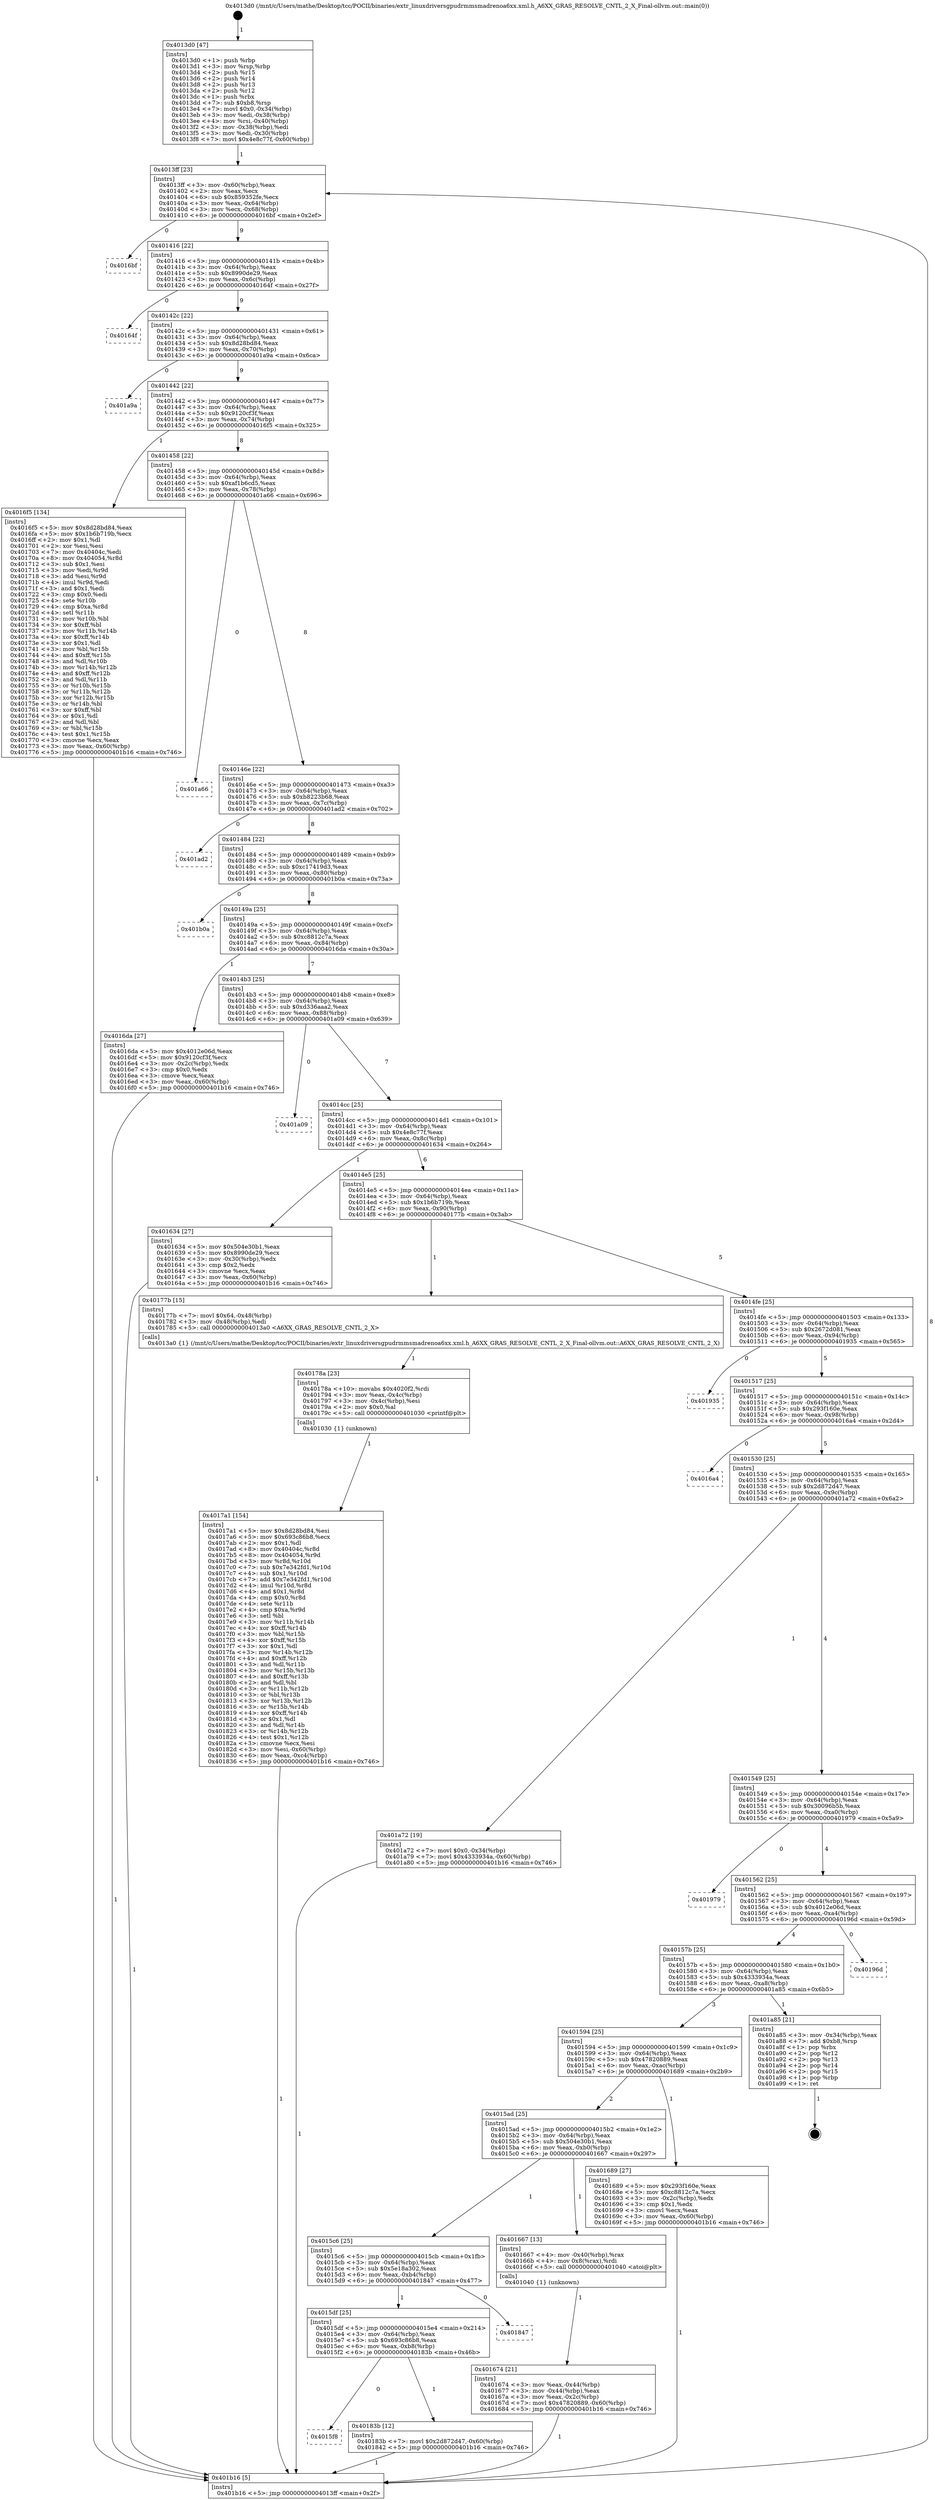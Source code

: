 digraph "0x4013d0" {
  label = "0x4013d0 (/mnt/c/Users/mathe/Desktop/tcc/POCII/binaries/extr_linuxdriversgpudrmmsmadrenoa6xx.xml.h_A6XX_GRAS_RESOLVE_CNTL_2_X_Final-ollvm.out::main(0))"
  labelloc = "t"
  node[shape=record]

  Entry [label="",width=0.3,height=0.3,shape=circle,fillcolor=black,style=filled]
  "0x4013ff" [label="{
     0x4013ff [23]\l
     | [instrs]\l
     &nbsp;&nbsp;0x4013ff \<+3\>: mov -0x60(%rbp),%eax\l
     &nbsp;&nbsp;0x401402 \<+2\>: mov %eax,%ecx\l
     &nbsp;&nbsp;0x401404 \<+6\>: sub $0x859352fe,%ecx\l
     &nbsp;&nbsp;0x40140a \<+3\>: mov %eax,-0x64(%rbp)\l
     &nbsp;&nbsp;0x40140d \<+3\>: mov %ecx,-0x68(%rbp)\l
     &nbsp;&nbsp;0x401410 \<+6\>: je 00000000004016bf \<main+0x2ef\>\l
  }"]
  "0x4016bf" [label="{
     0x4016bf\l
  }", style=dashed]
  "0x401416" [label="{
     0x401416 [22]\l
     | [instrs]\l
     &nbsp;&nbsp;0x401416 \<+5\>: jmp 000000000040141b \<main+0x4b\>\l
     &nbsp;&nbsp;0x40141b \<+3\>: mov -0x64(%rbp),%eax\l
     &nbsp;&nbsp;0x40141e \<+5\>: sub $0x8990de29,%eax\l
     &nbsp;&nbsp;0x401423 \<+3\>: mov %eax,-0x6c(%rbp)\l
     &nbsp;&nbsp;0x401426 \<+6\>: je 000000000040164f \<main+0x27f\>\l
  }"]
  Exit [label="",width=0.3,height=0.3,shape=circle,fillcolor=black,style=filled,peripheries=2]
  "0x40164f" [label="{
     0x40164f\l
  }", style=dashed]
  "0x40142c" [label="{
     0x40142c [22]\l
     | [instrs]\l
     &nbsp;&nbsp;0x40142c \<+5\>: jmp 0000000000401431 \<main+0x61\>\l
     &nbsp;&nbsp;0x401431 \<+3\>: mov -0x64(%rbp),%eax\l
     &nbsp;&nbsp;0x401434 \<+5\>: sub $0x8d28bd84,%eax\l
     &nbsp;&nbsp;0x401439 \<+3\>: mov %eax,-0x70(%rbp)\l
     &nbsp;&nbsp;0x40143c \<+6\>: je 0000000000401a9a \<main+0x6ca\>\l
  }"]
  "0x4015f8" [label="{
     0x4015f8\l
  }", style=dashed]
  "0x401a9a" [label="{
     0x401a9a\l
  }", style=dashed]
  "0x401442" [label="{
     0x401442 [22]\l
     | [instrs]\l
     &nbsp;&nbsp;0x401442 \<+5\>: jmp 0000000000401447 \<main+0x77\>\l
     &nbsp;&nbsp;0x401447 \<+3\>: mov -0x64(%rbp),%eax\l
     &nbsp;&nbsp;0x40144a \<+5\>: sub $0x9120cf3f,%eax\l
     &nbsp;&nbsp;0x40144f \<+3\>: mov %eax,-0x74(%rbp)\l
     &nbsp;&nbsp;0x401452 \<+6\>: je 00000000004016f5 \<main+0x325\>\l
  }"]
  "0x40183b" [label="{
     0x40183b [12]\l
     | [instrs]\l
     &nbsp;&nbsp;0x40183b \<+7\>: movl $0x2d872d47,-0x60(%rbp)\l
     &nbsp;&nbsp;0x401842 \<+5\>: jmp 0000000000401b16 \<main+0x746\>\l
  }"]
  "0x4016f5" [label="{
     0x4016f5 [134]\l
     | [instrs]\l
     &nbsp;&nbsp;0x4016f5 \<+5\>: mov $0x8d28bd84,%eax\l
     &nbsp;&nbsp;0x4016fa \<+5\>: mov $0x1b6b719b,%ecx\l
     &nbsp;&nbsp;0x4016ff \<+2\>: mov $0x1,%dl\l
     &nbsp;&nbsp;0x401701 \<+2\>: xor %esi,%esi\l
     &nbsp;&nbsp;0x401703 \<+7\>: mov 0x40404c,%edi\l
     &nbsp;&nbsp;0x40170a \<+8\>: mov 0x404054,%r8d\l
     &nbsp;&nbsp;0x401712 \<+3\>: sub $0x1,%esi\l
     &nbsp;&nbsp;0x401715 \<+3\>: mov %edi,%r9d\l
     &nbsp;&nbsp;0x401718 \<+3\>: add %esi,%r9d\l
     &nbsp;&nbsp;0x40171b \<+4\>: imul %r9d,%edi\l
     &nbsp;&nbsp;0x40171f \<+3\>: and $0x1,%edi\l
     &nbsp;&nbsp;0x401722 \<+3\>: cmp $0x0,%edi\l
     &nbsp;&nbsp;0x401725 \<+4\>: sete %r10b\l
     &nbsp;&nbsp;0x401729 \<+4\>: cmp $0xa,%r8d\l
     &nbsp;&nbsp;0x40172d \<+4\>: setl %r11b\l
     &nbsp;&nbsp;0x401731 \<+3\>: mov %r10b,%bl\l
     &nbsp;&nbsp;0x401734 \<+3\>: xor $0xff,%bl\l
     &nbsp;&nbsp;0x401737 \<+3\>: mov %r11b,%r14b\l
     &nbsp;&nbsp;0x40173a \<+4\>: xor $0xff,%r14b\l
     &nbsp;&nbsp;0x40173e \<+3\>: xor $0x1,%dl\l
     &nbsp;&nbsp;0x401741 \<+3\>: mov %bl,%r15b\l
     &nbsp;&nbsp;0x401744 \<+4\>: and $0xff,%r15b\l
     &nbsp;&nbsp;0x401748 \<+3\>: and %dl,%r10b\l
     &nbsp;&nbsp;0x40174b \<+3\>: mov %r14b,%r12b\l
     &nbsp;&nbsp;0x40174e \<+4\>: and $0xff,%r12b\l
     &nbsp;&nbsp;0x401752 \<+3\>: and %dl,%r11b\l
     &nbsp;&nbsp;0x401755 \<+3\>: or %r10b,%r15b\l
     &nbsp;&nbsp;0x401758 \<+3\>: or %r11b,%r12b\l
     &nbsp;&nbsp;0x40175b \<+3\>: xor %r12b,%r15b\l
     &nbsp;&nbsp;0x40175e \<+3\>: or %r14b,%bl\l
     &nbsp;&nbsp;0x401761 \<+3\>: xor $0xff,%bl\l
     &nbsp;&nbsp;0x401764 \<+3\>: or $0x1,%dl\l
     &nbsp;&nbsp;0x401767 \<+2\>: and %dl,%bl\l
     &nbsp;&nbsp;0x401769 \<+3\>: or %bl,%r15b\l
     &nbsp;&nbsp;0x40176c \<+4\>: test $0x1,%r15b\l
     &nbsp;&nbsp;0x401770 \<+3\>: cmovne %ecx,%eax\l
     &nbsp;&nbsp;0x401773 \<+3\>: mov %eax,-0x60(%rbp)\l
     &nbsp;&nbsp;0x401776 \<+5\>: jmp 0000000000401b16 \<main+0x746\>\l
  }"]
  "0x401458" [label="{
     0x401458 [22]\l
     | [instrs]\l
     &nbsp;&nbsp;0x401458 \<+5\>: jmp 000000000040145d \<main+0x8d\>\l
     &nbsp;&nbsp;0x40145d \<+3\>: mov -0x64(%rbp),%eax\l
     &nbsp;&nbsp;0x401460 \<+5\>: sub $0xaf1b6cd5,%eax\l
     &nbsp;&nbsp;0x401465 \<+3\>: mov %eax,-0x78(%rbp)\l
     &nbsp;&nbsp;0x401468 \<+6\>: je 0000000000401a66 \<main+0x696\>\l
  }"]
  "0x4015df" [label="{
     0x4015df [25]\l
     | [instrs]\l
     &nbsp;&nbsp;0x4015df \<+5\>: jmp 00000000004015e4 \<main+0x214\>\l
     &nbsp;&nbsp;0x4015e4 \<+3\>: mov -0x64(%rbp),%eax\l
     &nbsp;&nbsp;0x4015e7 \<+5\>: sub $0x693c86b8,%eax\l
     &nbsp;&nbsp;0x4015ec \<+6\>: mov %eax,-0xb8(%rbp)\l
     &nbsp;&nbsp;0x4015f2 \<+6\>: je 000000000040183b \<main+0x46b\>\l
  }"]
  "0x401a66" [label="{
     0x401a66\l
  }", style=dashed]
  "0x40146e" [label="{
     0x40146e [22]\l
     | [instrs]\l
     &nbsp;&nbsp;0x40146e \<+5\>: jmp 0000000000401473 \<main+0xa3\>\l
     &nbsp;&nbsp;0x401473 \<+3\>: mov -0x64(%rbp),%eax\l
     &nbsp;&nbsp;0x401476 \<+5\>: sub $0xb8223b68,%eax\l
     &nbsp;&nbsp;0x40147b \<+3\>: mov %eax,-0x7c(%rbp)\l
     &nbsp;&nbsp;0x40147e \<+6\>: je 0000000000401ad2 \<main+0x702\>\l
  }"]
  "0x401847" [label="{
     0x401847\l
  }", style=dashed]
  "0x401ad2" [label="{
     0x401ad2\l
  }", style=dashed]
  "0x401484" [label="{
     0x401484 [22]\l
     | [instrs]\l
     &nbsp;&nbsp;0x401484 \<+5\>: jmp 0000000000401489 \<main+0xb9\>\l
     &nbsp;&nbsp;0x401489 \<+3\>: mov -0x64(%rbp),%eax\l
     &nbsp;&nbsp;0x40148c \<+5\>: sub $0xc17419d3,%eax\l
     &nbsp;&nbsp;0x401491 \<+3\>: mov %eax,-0x80(%rbp)\l
     &nbsp;&nbsp;0x401494 \<+6\>: je 0000000000401b0a \<main+0x73a\>\l
  }"]
  "0x4017a1" [label="{
     0x4017a1 [154]\l
     | [instrs]\l
     &nbsp;&nbsp;0x4017a1 \<+5\>: mov $0x8d28bd84,%esi\l
     &nbsp;&nbsp;0x4017a6 \<+5\>: mov $0x693c86b8,%ecx\l
     &nbsp;&nbsp;0x4017ab \<+2\>: mov $0x1,%dl\l
     &nbsp;&nbsp;0x4017ad \<+8\>: mov 0x40404c,%r8d\l
     &nbsp;&nbsp;0x4017b5 \<+8\>: mov 0x404054,%r9d\l
     &nbsp;&nbsp;0x4017bd \<+3\>: mov %r8d,%r10d\l
     &nbsp;&nbsp;0x4017c0 \<+7\>: sub $0x7e342fd1,%r10d\l
     &nbsp;&nbsp;0x4017c7 \<+4\>: sub $0x1,%r10d\l
     &nbsp;&nbsp;0x4017cb \<+7\>: add $0x7e342fd1,%r10d\l
     &nbsp;&nbsp;0x4017d2 \<+4\>: imul %r10d,%r8d\l
     &nbsp;&nbsp;0x4017d6 \<+4\>: and $0x1,%r8d\l
     &nbsp;&nbsp;0x4017da \<+4\>: cmp $0x0,%r8d\l
     &nbsp;&nbsp;0x4017de \<+4\>: sete %r11b\l
     &nbsp;&nbsp;0x4017e2 \<+4\>: cmp $0xa,%r9d\l
     &nbsp;&nbsp;0x4017e6 \<+3\>: setl %bl\l
     &nbsp;&nbsp;0x4017e9 \<+3\>: mov %r11b,%r14b\l
     &nbsp;&nbsp;0x4017ec \<+4\>: xor $0xff,%r14b\l
     &nbsp;&nbsp;0x4017f0 \<+3\>: mov %bl,%r15b\l
     &nbsp;&nbsp;0x4017f3 \<+4\>: xor $0xff,%r15b\l
     &nbsp;&nbsp;0x4017f7 \<+3\>: xor $0x1,%dl\l
     &nbsp;&nbsp;0x4017fa \<+3\>: mov %r14b,%r12b\l
     &nbsp;&nbsp;0x4017fd \<+4\>: and $0xff,%r12b\l
     &nbsp;&nbsp;0x401801 \<+3\>: and %dl,%r11b\l
     &nbsp;&nbsp;0x401804 \<+3\>: mov %r15b,%r13b\l
     &nbsp;&nbsp;0x401807 \<+4\>: and $0xff,%r13b\l
     &nbsp;&nbsp;0x40180b \<+2\>: and %dl,%bl\l
     &nbsp;&nbsp;0x40180d \<+3\>: or %r11b,%r12b\l
     &nbsp;&nbsp;0x401810 \<+3\>: or %bl,%r13b\l
     &nbsp;&nbsp;0x401813 \<+3\>: xor %r13b,%r12b\l
     &nbsp;&nbsp;0x401816 \<+3\>: or %r15b,%r14b\l
     &nbsp;&nbsp;0x401819 \<+4\>: xor $0xff,%r14b\l
     &nbsp;&nbsp;0x40181d \<+3\>: or $0x1,%dl\l
     &nbsp;&nbsp;0x401820 \<+3\>: and %dl,%r14b\l
     &nbsp;&nbsp;0x401823 \<+3\>: or %r14b,%r12b\l
     &nbsp;&nbsp;0x401826 \<+4\>: test $0x1,%r12b\l
     &nbsp;&nbsp;0x40182a \<+3\>: cmovne %ecx,%esi\l
     &nbsp;&nbsp;0x40182d \<+3\>: mov %esi,-0x60(%rbp)\l
     &nbsp;&nbsp;0x401830 \<+6\>: mov %eax,-0xc4(%rbp)\l
     &nbsp;&nbsp;0x401836 \<+5\>: jmp 0000000000401b16 \<main+0x746\>\l
  }"]
  "0x401b0a" [label="{
     0x401b0a\l
  }", style=dashed]
  "0x40149a" [label="{
     0x40149a [25]\l
     | [instrs]\l
     &nbsp;&nbsp;0x40149a \<+5\>: jmp 000000000040149f \<main+0xcf\>\l
     &nbsp;&nbsp;0x40149f \<+3\>: mov -0x64(%rbp),%eax\l
     &nbsp;&nbsp;0x4014a2 \<+5\>: sub $0xc8812c7a,%eax\l
     &nbsp;&nbsp;0x4014a7 \<+6\>: mov %eax,-0x84(%rbp)\l
     &nbsp;&nbsp;0x4014ad \<+6\>: je 00000000004016da \<main+0x30a\>\l
  }"]
  "0x40178a" [label="{
     0x40178a [23]\l
     | [instrs]\l
     &nbsp;&nbsp;0x40178a \<+10\>: movabs $0x4020f2,%rdi\l
     &nbsp;&nbsp;0x401794 \<+3\>: mov %eax,-0x4c(%rbp)\l
     &nbsp;&nbsp;0x401797 \<+3\>: mov -0x4c(%rbp),%esi\l
     &nbsp;&nbsp;0x40179a \<+2\>: mov $0x0,%al\l
     &nbsp;&nbsp;0x40179c \<+5\>: call 0000000000401030 \<printf@plt\>\l
     | [calls]\l
     &nbsp;&nbsp;0x401030 \{1\} (unknown)\l
  }"]
  "0x4016da" [label="{
     0x4016da [27]\l
     | [instrs]\l
     &nbsp;&nbsp;0x4016da \<+5\>: mov $0x4012e06d,%eax\l
     &nbsp;&nbsp;0x4016df \<+5\>: mov $0x9120cf3f,%ecx\l
     &nbsp;&nbsp;0x4016e4 \<+3\>: mov -0x2c(%rbp),%edx\l
     &nbsp;&nbsp;0x4016e7 \<+3\>: cmp $0x0,%edx\l
     &nbsp;&nbsp;0x4016ea \<+3\>: cmove %ecx,%eax\l
     &nbsp;&nbsp;0x4016ed \<+3\>: mov %eax,-0x60(%rbp)\l
     &nbsp;&nbsp;0x4016f0 \<+5\>: jmp 0000000000401b16 \<main+0x746\>\l
  }"]
  "0x4014b3" [label="{
     0x4014b3 [25]\l
     | [instrs]\l
     &nbsp;&nbsp;0x4014b3 \<+5\>: jmp 00000000004014b8 \<main+0xe8\>\l
     &nbsp;&nbsp;0x4014b8 \<+3\>: mov -0x64(%rbp),%eax\l
     &nbsp;&nbsp;0x4014bb \<+5\>: sub $0xd336aaa2,%eax\l
     &nbsp;&nbsp;0x4014c0 \<+6\>: mov %eax,-0x88(%rbp)\l
     &nbsp;&nbsp;0x4014c6 \<+6\>: je 0000000000401a09 \<main+0x639\>\l
  }"]
  "0x401674" [label="{
     0x401674 [21]\l
     | [instrs]\l
     &nbsp;&nbsp;0x401674 \<+3\>: mov %eax,-0x44(%rbp)\l
     &nbsp;&nbsp;0x401677 \<+3\>: mov -0x44(%rbp),%eax\l
     &nbsp;&nbsp;0x40167a \<+3\>: mov %eax,-0x2c(%rbp)\l
     &nbsp;&nbsp;0x40167d \<+7\>: movl $0x47820889,-0x60(%rbp)\l
     &nbsp;&nbsp;0x401684 \<+5\>: jmp 0000000000401b16 \<main+0x746\>\l
  }"]
  "0x401a09" [label="{
     0x401a09\l
  }", style=dashed]
  "0x4014cc" [label="{
     0x4014cc [25]\l
     | [instrs]\l
     &nbsp;&nbsp;0x4014cc \<+5\>: jmp 00000000004014d1 \<main+0x101\>\l
     &nbsp;&nbsp;0x4014d1 \<+3\>: mov -0x64(%rbp),%eax\l
     &nbsp;&nbsp;0x4014d4 \<+5\>: sub $0x4e8c77f,%eax\l
     &nbsp;&nbsp;0x4014d9 \<+6\>: mov %eax,-0x8c(%rbp)\l
     &nbsp;&nbsp;0x4014df \<+6\>: je 0000000000401634 \<main+0x264\>\l
  }"]
  "0x4015c6" [label="{
     0x4015c6 [25]\l
     | [instrs]\l
     &nbsp;&nbsp;0x4015c6 \<+5\>: jmp 00000000004015cb \<main+0x1fb\>\l
     &nbsp;&nbsp;0x4015cb \<+3\>: mov -0x64(%rbp),%eax\l
     &nbsp;&nbsp;0x4015ce \<+5\>: sub $0x5e18a302,%eax\l
     &nbsp;&nbsp;0x4015d3 \<+6\>: mov %eax,-0xb4(%rbp)\l
     &nbsp;&nbsp;0x4015d9 \<+6\>: je 0000000000401847 \<main+0x477\>\l
  }"]
  "0x401634" [label="{
     0x401634 [27]\l
     | [instrs]\l
     &nbsp;&nbsp;0x401634 \<+5\>: mov $0x504e30b1,%eax\l
     &nbsp;&nbsp;0x401639 \<+5\>: mov $0x8990de29,%ecx\l
     &nbsp;&nbsp;0x40163e \<+3\>: mov -0x30(%rbp),%edx\l
     &nbsp;&nbsp;0x401641 \<+3\>: cmp $0x2,%edx\l
     &nbsp;&nbsp;0x401644 \<+3\>: cmovne %ecx,%eax\l
     &nbsp;&nbsp;0x401647 \<+3\>: mov %eax,-0x60(%rbp)\l
     &nbsp;&nbsp;0x40164a \<+5\>: jmp 0000000000401b16 \<main+0x746\>\l
  }"]
  "0x4014e5" [label="{
     0x4014e5 [25]\l
     | [instrs]\l
     &nbsp;&nbsp;0x4014e5 \<+5\>: jmp 00000000004014ea \<main+0x11a\>\l
     &nbsp;&nbsp;0x4014ea \<+3\>: mov -0x64(%rbp),%eax\l
     &nbsp;&nbsp;0x4014ed \<+5\>: sub $0x1b6b719b,%eax\l
     &nbsp;&nbsp;0x4014f2 \<+6\>: mov %eax,-0x90(%rbp)\l
     &nbsp;&nbsp;0x4014f8 \<+6\>: je 000000000040177b \<main+0x3ab\>\l
  }"]
  "0x401b16" [label="{
     0x401b16 [5]\l
     | [instrs]\l
     &nbsp;&nbsp;0x401b16 \<+5\>: jmp 00000000004013ff \<main+0x2f\>\l
  }"]
  "0x4013d0" [label="{
     0x4013d0 [47]\l
     | [instrs]\l
     &nbsp;&nbsp;0x4013d0 \<+1\>: push %rbp\l
     &nbsp;&nbsp;0x4013d1 \<+3\>: mov %rsp,%rbp\l
     &nbsp;&nbsp;0x4013d4 \<+2\>: push %r15\l
     &nbsp;&nbsp;0x4013d6 \<+2\>: push %r14\l
     &nbsp;&nbsp;0x4013d8 \<+2\>: push %r13\l
     &nbsp;&nbsp;0x4013da \<+2\>: push %r12\l
     &nbsp;&nbsp;0x4013dc \<+1\>: push %rbx\l
     &nbsp;&nbsp;0x4013dd \<+7\>: sub $0xb8,%rsp\l
     &nbsp;&nbsp;0x4013e4 \<+7\>: movl $0x0,-0x34(%rbp)\l
     &nbsp;&nbsp;0x4013eb \<+3\>: mov %edi,-0x38(%rbp)\l
     &nbsp;&nbsp;0x4013ee \<+4\>: mov %rsi,-0x40(%rbp)\l
     &nbsp;&nbsp;0x4013f2 \<+3\>: mov -0x38(%rbp),%edi\l
     &nbsp;&nbsp;0x4013f5 \<+3\>: mov %edi,-0x30(%rbp)\l
     &nbsp;&nbsp;0x4013f8 \<+7\>: movl $0x4e8c77f,-0x60(%rbp)\l
  }"]
  "0x401667" [label="{
     0x401667 [13]\l
     | [instrs]\l
     &nbsp;&nbsp;0x401667 \<+4\>: mov -0x40(%rbp),%rax\l
     &nbsp;&nbsp;0x40166b \<+4\>: mov 0x8(%rax),%rdi\l
     &nbsp;&nbsp;0x40166f \<+5\>: call 0000000000401040 \<atoi@plt\>\l
     | [calls]\l
     &nbsp;&nbsp;0x401040 \{1\} (unknown)\l
  }"]
  "0x40177b" [label="{
     0x40177b [15]\l
     | [instrs]\l
     &nbsp;&nbsp;0x40177b \<+7\>: movl $0x64,-0x48(%rbp)\l
     &nbsp;&nbsp;0x401782 \<+3\>: mov -0x48(%rbp),%edi\l
     &nbsp;&nbsp;0x401785 \<+5\>: call 00000000004013a0 \<A6XX_GRAS_RESOLVE_CNTL_2_X\>\l
     | [calls]\l
     &nbsp;&nbsp;0x4013a0 \{1\} (/mnt/c/Users/mathe/Desktop/tcc/POCII/binaries/extr_linuxdriversgpudrmmsmadrenoa6xx.xml.h_A6XX_GRAS_RESOLVE_CNTL_2_X_Final-ollvm.out::A6XX_GRAS_RESOLVE_CNTL_2_X)\l
  }"]
  "0x4014fe" [label="{
     0x4014fe [25]\l
     | [instrs]\l
     &nbsp;&nbsp;0x4014fe \<+5\>: jmp 0000000000401503 \<main+0x133\>\l
     &nbsp;&nbsp;0x401503 \<+3\>: mov -0x64(%rbp),%eax\l
     &nbsp;&nbsp;0x401506 \<+5\>: sub $0x2672d081,%eax\l
     &nbsp;&nbsp;0x40150b \<+6\>: mov %eax,-0x94(%rbp)\l
     &nbsp;&nbsp;0x401511 \<+6\>: je 0000000000401935 \<main+0x565\>\l
  }"]
  "0x4015ad" [label="{
     0x4015ad [25]\l
     | [instrs]\l
     &nbsp;&nbsp;0x4015ad \<+5\>: jmp 00000000004015b2 \<main+0x1e2\>\l
     &nbsp;&nbsp;0x4015b2 \<+3\>: mov -0x64(%rbp),%eax\l
     &nbsp;&nbsp;0x4015b5 \<+5\>: sub $0x504e30b1,%eax\l
     &nbsp;&nbsp;0x4015ba \<+6\>: mov %eax,-0xb0(%rbp)\l
     &nbsp;&nbsp;0x4015c0 \<+6\>: je 0000000000401667 \<main+0x297\>\l
  }"]
  "0x401935" [label="{
     0x401935\l
  }", style=dashed]
  "0x401517" [label="{
     0x401517 [25]\l
     | [instrs]\l
     &nbsp;&nbsp;0x401517 \<+5\>: jmp 000000000040151c \<main+0x14c\>\l
     &nbsp;&nbsp;0x40151c \<+3\>: mov -0x64(%rbp),%eax\l
     &nbsp;&nbsp;0x40151f \<+5\>: sub $0x293f160e,%eax\l
     &nbsp;&nbsp;0x401524 \<+6\>: mov %eax,-0x98(%rbp)\l
     &nbsp;&nbsp;0x40152a \<+6\>: je 00000000004016a4 \<main+0x2d4\>\l
  }"]
  "0x401689" [label="{
     0x401689 [27]\l
     | [instrs]\l
     &nbsp;&nbsp;0x401689 \<+5\>: mov $0x293f160e,%eax\l
     &nbsp;&nbsp;0x40168e \<+5\>: mov $0xc8812c7a,%ecx\l
     &nbsp;&nbsp;0x401693 \<+3\>: mov -0x2c(%rbp),%edx\l
     &nbsp;&nbsp;0x401696 \<+3\>: cmp $0x1,%edx\l
     &nbsp;&nbsp;0x401699 \<+3\>: cmovl %ecx,%eax\l
     &nbsp;&nbsp;0x40169c \<+3\>: mov %eax,-0x60(%rbp)\l
     &nbsp;&nbsp;0x40169f \<+5\>: jmp 0000000000401b16 \<main+0x746\>\l
  }"]
  "0x4016a4" [label="{
     0x4016a4\l
  }", style=dashed]
  "0x401530" [label="{
     0x401530 [25]\l
     | [instrs]\l
     &nbsp;&nbsp;0x401530 \<+5\>: jmp 0000000000401535 \<main+0x165\>\l
     &nbsp;&nbsp;0x401535 \<+3\>: mov -0x64(%rbp),%eax\l
     &nbsp;&nbsp;0x401538 \<+5\>: sub $0x2d872d47,%eax\l
     &nbsp;&nbsp;0x40153d \<+6\>: mov %eax,-0x9c(%rbp)\l
     &nbsp;&nbsp;0x401543 \<+6\>: je 0000000000401a72 \<main+0x6a2\>\l
  }"]
  "0x401594" [label="{
     0x401594 [25]\l
     | [instrs]\l
     &nbsp;&nbsp;0x401594 \<+5\>: jmp 0000000000401599 \<main+0x1c9\>\l
     &nbsp;&nbsp;0x401599 \<+3\>: mov -0x64(%rbp),%eax\l
     &nbsp;&nbsp;0x40159c \<+5\>: sub $0x47820889,%eax\l
     &nbsp;&nbsp;0x4015a1 \<+6\>: mov %eax,-0xac(%rbp)\l
     &nbsp;&nbsp;0x4015a7 \<+6\>: je 0000000000401689 \<main+0x2b9\>\l
  }"]
  "0x401a72" [label="{
     0x401a72 [19]\l
     | [instrs]\l
     &nbsp;&nbsp;0x401a72 \<+7\>: movl $0x0,-0x34(%rbp)\l
     &nbsp;&nbsp;0x401a79 \<+7\>: movl $0x4333934a,-0x60(%rbp)\l
     &nbsp;&nbsp;0x401a80 \<+5\>: jmp 0000000000401b16 \<main+0x746\>\l
  }"]
  "0x401549" [label="{
     0x401549 [25]\l
     | [instrs]\l
     &nbsp;&nbsp;0x401549 \<+5\>: jmp 000000000040154e \<main+0x17e\>\l
     &nbsp;&nbsp;0x40154e \<+3\>: mov -0x64(%rbp),%eax\l
     &nbsp;&nbsp;0x401551 \<+5\>: sub $0x30096b5b,%eax\l
     &nbsp;&nbsp;0x401556 \<+6\>: mov %eax,-0xa0(%rbp)\l
     &nbsp;&nbsp;0x40155c \<+6\>: je 0000000000401979 \<main+0x5a9\>\l
  }"]
  "0x401a85" [label="{
     0x401a85 [21]\l
     | [instrs]\l
     &nbsp;&nbsp;0x401a85 \<+3\>: mov -0x34(%rbp),%eax\l
     &nbsp;&nbsp;0x401a88 \<+7\>: add $0xb8,%rsp\l
     &nbsp;&nbsp;0x401a8f \<+1\>: pop %rbx\l
     &nbsp;&nbsp;0x401a90 \<+2\>: pop %r12\l
     &nbsp;&nbsp;0x401a92 \<+2\>: pop %r13\l
     &nbsp;&nbsp;0x401a94 \<+2\>: pop %r14\l
     &nbsp;&nbsp;0x401a96 \<+2\>: pop %r15\l
     &nbsp;&nbsp;0x401a98 \<+1\>: pop %rbp\l
     &nbsp;&nbsp;0x401a99 \<+1\>: ret\l
  }"]
  "0x401979" [label="{
     0x401979\l
  }", style=dashed]
  "0x401562" [label="{
     0x401562 [25]\l
     | [instrs]\l
     &nbsp;&nbsp;0x401562 \<+5\>: jmp 0000000000401567 \<main+0x197\>\l
     &nbsp;&nbsp;0x401567 \<+3\>: mov -0x64(%rbp),%eax\l
     &nbsp;&nbsp;0x40156a \<+5\>: sub $0x4012e06d,%eax\l
     &nbsp;&nbsp;0x40156f \<+6\>: mov %eax,-0xa4(%rbp)\l
     &nbsp;&nbsp;0x401575 \<+6\>: je 000000000040196d \<main+0x59d\>\l
  }"]
  "0x40157b" [label="{
     0x40157b [25]\l
     | [instrs]\l
     &nbsp;&nbsp;0x40157b \<+5\>: jmp 0000000000401580 \<main+0x1b0\>\l
     &nbsp;&nbsp;0x401580 \<+3\>: mov -0x64(%rbp),%eax\l
     &nbsp;&nbsp;0x401583 \<+5\>: sub $0x4333934a,%eax\l
     &nbsp;&nbsp;0x401588 \<+6\>: mov %eax,-0xa8(%rbp)\l
     &nbsp;&nbsp;0x40158e \<+6\>: je 0000000000401a85 \<main+0x6b5\>\l
  }"]
  "0x40196d" [label="{
     0x40196d\l
  }", style=dashed]
  Entry -> "0x4013d0" [label=" 1"]
  "0x4013ff" -> "0x4016bf" [label=" 0"]
  "0x4013ff" -> "0x401416" [label=" 9"]
  "0x401a85" -> Exit [label=" 1"]
  "0x401416" -> "0x40164f" [label=" 0"]
  "0x401416" -> "0x40142c" [label=" 9"]
  "0x401a72" -> "0x401b16" [label=" 1"]
  "0x40142c" -> "0x401a9a" [label=" 0"]
  "0x40142c" -> "0x401442" [label=" 9"]
  "0x40183b" -> "0x401b16" [label=" 1"]
  "0x401442" -> "0x4016f5" [label=" 1"]
  "0x401442" -> "0x401458" [label=" 8"]
  "0x4015df" -> "0x4015f8" [label=" 0"]
  "0x401458" -> "0x401a66" [label=" 0"]
  "0x401458" -> "0x40146e" [label=" 8"]
  "0x4015df" -> "0x40183b" [label=" 1"]
  "0x40146e" -> "0x401ad2" [label=" 0"]
  "0x40146e" -> "0x401484" [label=" 8"]
  "0x4015c6" -> "0x4015df" [label=" 1"]
  "0x401484" -> "0x401b0a" [label=" 0"]
  "0x401484" -> "0x40149a" [label=" 8"]
  "0x4015c6" -> "0x401847" [label=" 0"]
  "0x40149a" -> "0x4016da" [label=" 1"]
  "0x40149a" -> "0x4014b3" [label=" 7"]
  "0x4017a1" -> "0x401b16" [label=" 1"]
  "0x4014b3" -> "0x401a09" [label=" 0"]
  "0x4014b3" -> "0x4014cc" [label=" 7"]
  "0x40178a" -> "0x4017a1" [label=" 1"]
  "0x4014cc" -> "0x401634" [label=" 1"]
  "0x4014cc" -> "0x4014e5" [label=" 6"]
  "0x401634" -> "0x401b16" [label=" 1"]
  "0x4013d0" -> "0x4013ff" [label=" 1"]
  "0x401b16" -> "0x4013ff" [label=" 8"]
  "0x40177b" -> "0x40178a" [label=" 1"]
  "0x4014e5" -> "0x40177b" [label=" 1"]
  "0x4014e5" -> "0x4014fe" [label=" 5"]
  "0x4016f5" -> "0x401b16" [label=" 1"]
  "0x4014fe" -> "0x401935" [label=" 0"]
  "0x4014fe" -> "0x401517" [label=" 5"]
  "0x401689" -> "0x401b16" [label=" 1"]
  "0x401517" -> "0x4016a4" [label=" 0"]
  "0x401517" -> "0x401530" [label=" 5"]
  "0x401674" -> "0x401b16" [label=" 1"]
  "0x401530" -> "0x401a72" [label=" 1"]
  "0x401530" -> "0x401549" [label=" 4"]
  "0x4015ad" -> "0x4015c6" [label=" 1"]
  "0x401549" -> "0x401979" [label=" 0"]
  "0x401549" -> "0x401562" [label=" 4"]
  "0x4015ad" -> "0x401667" [label=" 1"]
  "0x401562" -> "0x40196d" [label=" 0"]
  "0x401562" -> "0x40157b" [label=" 4"]
  "0x4016da" -> "0x401b16" [label=" 1"]
  "0x40157b" -> "0x401a85" [label=" 1"]
  "0x40157b" -> "0x401594" [label=" 3"]
  "0x401667" -> "0x401674" [label=" 1"]
  "0x401594" -> "0x401689" [label=" 1"]
  "0x401594" -> "0x4015ad" [label=" 2"]
}

